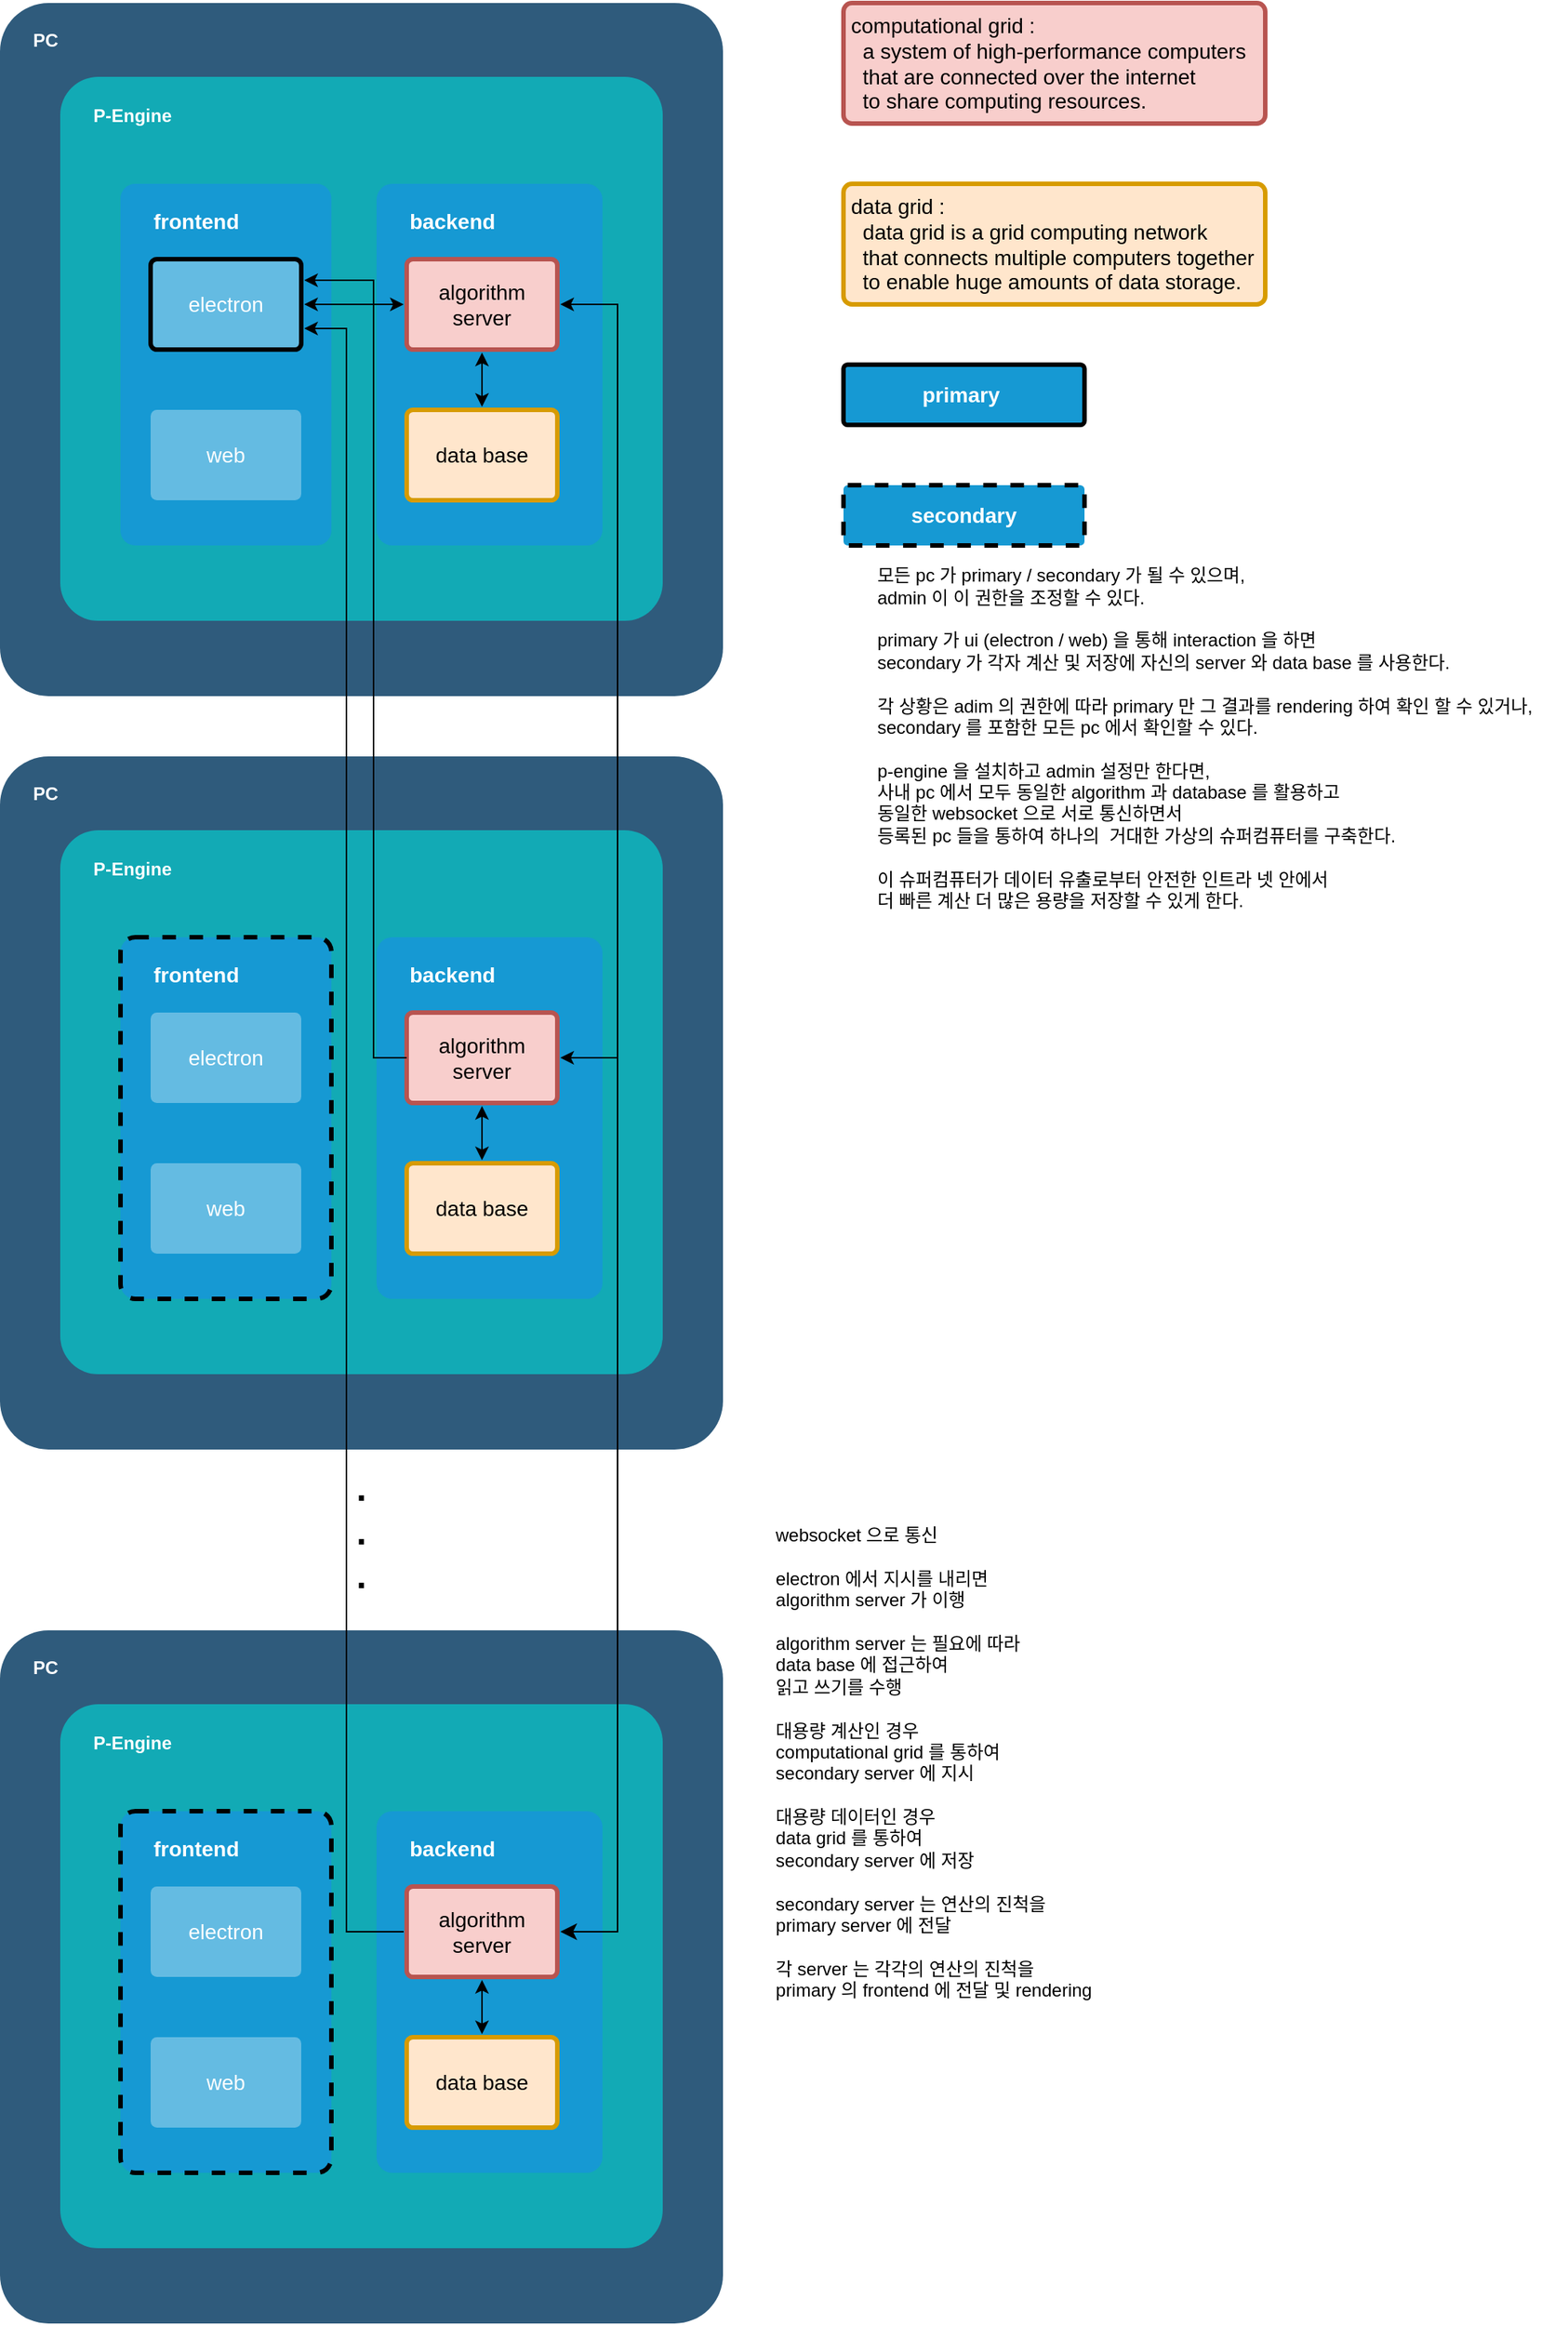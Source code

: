 <mxfile version="25.0.3">
  <diagram id="6a731a19-8d31-9384-78a2-239565b7b9f0" name="Page-1">
    <mxGraphModel dx="1185" dy="850" grid="1" gridSize="10" guides="1" tooltips="1" connect="1" arrows="1" fold="1" page="1" pageScale="1" pageWidth="1169" pageHeight="827" background="none" math="0" shadow="0">
      <root>
        <mxCell id="0" />
        <mxCell id="1" parent="0" />
        <mxCell id="1749" value="" style="rounded=1;whiteSpace=wrap;html=1;shadow=0;labelBackgroundColor=none;strokeColor=none;strokeWidth=3;fillColor=#2F5B7C;fontFamily=Helvetica;fontSize=16;fontColor=#FFFFFF;align=center;fontStyle=1;spacing=5;arcSize=7;perimeterSpacing=2;" parent="1" vertex="1">
          <mxGeometry x="120" y="200" width="480" height="460" as="geometry" />
        </mxCell>
        <mxCell id="1771" value="" style="rounded=1;whiteSpace=wrap;html=1;shadow=0;labelBackgroundColor=none;strokeColor=none;strokeWidth=3;fillColor=#12aab5;fontFamily=Helvetica;fontSize=14;fontColor=#FFFFFF;align=center;spacing=5;fontStyle=1;arcSize=7;perimeterSpacing=2;" parent="1" vertex="1">
          <mxGeometry x="160" y="249" width="400" height="361" as="geometry" />
        </mxCell>
        <mxCell id="IyJlJNNr6SmxH8g6B71y-1779" value="&lt;b&gt;&lt;font color=&quot;#ffffff&quot;&gt;PC&lt;/font&gt;&lt;/b&gt;" style="text;html=1;align=left;verticalAlign=middle;whiteSpace=wrap;rounded=0;" vertex="1" parent="1">
          <mxGeometry x="140" y="210" width="60" height="30" as="geometry" />
        </mxCell>
        <mxCell id="IyJlJNNr6SmxH8g6B71y-1780" value="&lt;b&gt;&lt;font color=&quot;#ffffff&quot;&gt;P-Engine&lt;/font&gt;&lt;/b&gt;" style="text;html=1;align=left;verticalAlign=middle;whiteSpace=wrap;rounded=0;" vertex="1" parent="1">
          <mxGeometry x="180" y="260" width="60" height="30" as="geometry" />
        </mxCell>
        <mxCell id="1760" value="" style="rounded=1;whiteSpace=wrap;html=1;shadow=0;labelBackgroundColor=none;strokeColor=none;strokeWidth=3;fillColor=#1699d3;fontFamily=Helvetica;fontSize=14;fontColor=#FFFFFF;align=center;spacing=5;fontStyle=1;arcSize=7;perimeterSpacing=2;" parent="1" vertex="1">
          <mxGeometry x="370" y="320" width="150" height="240" as="geometry" />
        </mxCell>
        <mxCell id="IyJlJNNr6SmxH8g6B71y-1783" value="" style="rounded=1;whiteSpace=wrap;html=1;shadow=0;labelBackgroundColor=none;strokeColor=none;strokeWidth=3;fillColor=#1699d3;fontFamily=Helvetica;fontSize=14;fontColor=#FFFFFF;align=center;spacing=5;fontStyle=1;arcSize=7;perimeterSpacing=2;" vertex="1" parent="1">
          <mxGeometry x="200" y="320" width="140" height="240" as="geometry" />
        </mxCell>
        <mxCell id="IyJlJNNr6SmxH8g6B71y-1784" value="electron" style="rounded=1;whiteSpace=wrap;html=1;shadow=0;labelBackgroundColor=none;strokeColor=default;strokeWidth=3;fillColor=#64bbe2;fontFamily=Helvetica;fontSize=14;fontColor=#FFFFFF;align=center;spacing=5;arcSize=7;perimeterSpacing=2;" vertex="1" parent="1">
          <mxGeometry x="220" y="370" width="100" height="60" as="geometry" />
        </mxCell>
        <mxCell id="IyJlJNNr6SmxH8g6B71y-1785" value="web" style="rounded=1;whiteSpace=wrap;html=1;shadow=0;labelBackgroundColor=none;strokeColor=none;strokeWidth=3;fillColor=#64bbe2;fontFamily=Helvetica;fontSize=14;fontColor=#FFFFFF;align=center;spacing=5;arcSize=7;perimeterSpacing=2;" vertex="1" parent="1">
          <mxGeometry x="220" y="470" width="100" height="60" as="geometry" />
        </mxCell>
        <mxCell id="IyJlJNNr6SmxH8g6B71y-1786" value="&lt;span style=&quot;color: rgb(255, 255, 255); font-size: 14px; font-weight: 700; text-align: center;&quot;&gt;frontend&lt;/span&gt;" style="text;html=1;align=left;verticalAlign=middle;whiteSpace=wrap;rounded=0;" vertex="1" parent="1">
          <mxGeometry x="220" y="330" width="60" height="30" as="geometry" />
        </mxCell>
        <mxCell id="IyJlJNNr6SmxH8g6B71y-1787" value="&lt;span style=&quot;color: rgb(255, 255, 255); font-size: 14px; font-weight: 700; text-align: center;&quot;&gt;backend&lt;/span&gt;" style="text;html=1;align=left;verticalAlign=middle;whiteSpace=wrap;rounded=0;" vertex="1" parent="1">
          <mxGeometry x="390" y="330" width="60" height="30" as="geometry" />
        </mxCell>
        <mxCell id="1763" value="algorithm server" style="rounded=1;whiteSpace=wrap;html=1;shadow=0;labelBackgroundColor=none;strokeColor=#b85450;strokeWidth=3;fillColor=#f8cecc;fontFamily=Helvetica;fontSize=14;align=center;spacing=5;arcSize=7;perimeterSpacing=2;" parent="1" vertex="1">
          <mxGeometry x="390" y="370" width="100" height="60" as="geometry" />
        </mxCell>
        <mxCell id="1762" value="data base" style="rounded=1;whiteSpace=wrap;html=1;shadow=0;labelBackgroundColor=none;strokeColor=#d79b00;strokeWidth=3;fillColor=#ffe6cc;fontFamily=Helvetica;fontSize=14;align=center;spacing=5;arcSize=7;perimeterSpacing=2;" parent="1" vertex="1">
          <mxGeometry x="390" y="470" width="100" height="60" as="geometry" />
        </mxCell>
        <mxCell id="IyJlJNNr6SmxH8g6B71y-1788" value="" style="rounded=1;whiteSpace=wrap;html=1;shadow=0;labelBackgroundColor=none;strokeColor=none;strokeWidth=3;fillColor=#2F5B7C;fontFamily=Helvetica;fontSize=16;fontColor=#FFFFFF;align=center;fontStyle=1;spacing=5;arcSize=7;perimeterSpacing=2;" vertex="1" parent="1">
          <mxGeometry x="120" y="700" width="480" height="460" as="geometry" />
        </mxCell>
        <mxCell id="IyJlJNNr6SmxH8g6B71y-1789" value="" style="rounded=1;whiteSpace=wrap;html=1;shadow=0;labelBackgroundColor=none;strokeColor=none;strokeWidth=3;fillColor=#12aab5;fontFamily=Helvetica;fontSize=14;fontColor=#FFFFFF;align=center;spacing=5;fontStyle=1;arcSize=7;perimeterSpacing=2;" vertex="1" parent="1">
          <mxGeometry x="160" y="749" width="400" height="361" as="geometry" />
        </mxCell>
        <mxCell id="IyJlJNNr6SmxH8g6B71y-1790" value="&lt;b&gt;&lt;font color=&quot;#ffffff&quot;&gt;PC&lt;/font&gt;&lt;/b&gt;" style="text;html=1;align=left;verticalAlign=middle;whiteSpace=wrap;rounded=0;" vertex="1" parent="1">
          <mxGeometry x="140" y="710" width="60" height="30" as="geometry" />
        </mxCell>
        <mxCell id="IyJlJNNr6SmxH8g6B71y-1791" value="&lt;b&gt;&lt;font color=&quot;#ffffff&quot;&gt;P-Engine&lt;/font&gt;&lt;/b&gt;" style="text;html=1;align=left;verticalAlign=middle;whiteSpace=wrap;rounded=0;" vertex="1" parent="1">
          <mxGeometry x="180" y="760" width="60" height="30" as="geometry" />
        </mxCell>
        <mxCell id="IyJlJNNr6SmxH8g6B71y-1792" value="" style="rounded=1;whiteSpace=wrap;html=1;shadow=0;labelBackgroundColor=none;strokeColor=none;strokeWidth=3;fillColor=#1699d3;fontFamily=Helvetica;fontSize=14;fontColor=#FFFFFF;align=center;spacing=5;fontStyle=1;arcSize=7;perimeterSpacing=2;" vertex="1" parent="1">
          <mxGeometry x="370" y="820" width="150" height="240" as="geometry" />
        </mxCell>
        <mxCell id="IyJlJNNr6SmxH8g6B71y-1793" value="" style="rounded=1;whiteSpace=wrap;html=1;shadow=0;labelBackgroundColor=none;strokeColor=default;strokeWidth=3;fillColor=#1699d3;fontFamily=Helvetica;fontSize=14;fontColor=#FFFFFF;align=center;spacing=5;fontStyle=1;arcSize=7;perimeterSpacing=2;dashed=1;" vertex="1" parent="1">
          <mxGeometry x="200" y="820" width="140" height="240" as="geometry" />
        </mxCell>
        <mxCell id="IyJlJNNr6SmxH8g6B71y-1794" value="electron" style="rounded=1;whiteSpace=wrap;html=1;shadow=0;labelBackgroundColor=none;strokeColor=none;strokeWidth=3;fillColor=#64bbe2;fontFamily=Helvetica;fontSize=14;fontColor=#FFFFFF;align=center;spacing=5;arcSize=7;perimeterSpacing=2;" vertex="1" parent="1">
          <mxGeometry x="220" y="870" width="100" height="60" as="geometry" />
        </mxCell>
        <mxCell id="IyJlJNNr6SmxH8g6B71y-1795" value="web" style="rounded=1;whiteSpace=wrap;html=1;shadow=0;labelBackgroundColor=none;strokeColor=none;strokeWidth=3;fillColor=#64bbe2;fontFamily=Helvetica;fontSize=14;fontColor=#FFFFFF;align=center;spacing=5;arcSize=7;perimeterSpacing=2;" vertex="1" parent="1">
          <mxGeometry x="220" y="970" width="100" height="60" as="geometry" />
        </mxCell>
        <mxCell id="IyJlJNNr6SmxH8g6B71y-1796" value="&lt;span style=&quot;color: rgb(255, 255, 255); font-size: 14px; font-weight: 700; text-align: center;&quot;&gt;frontend&lt;/span&gt;" style="text;html=1;align=left;verticalAlign=middle;whiteSpace=wrap;rounded=0;" vertex="1" parent="1">
          <mxGeometry x="220" y="830" width="60" height="30" as="geometry" />
        </mxCell>
        <mxCell id="IyJlJNNr6SmxH8g6B71y-1797" value="&lt;span style=&quot;color: rgb(255, 255, 255); font-size: 14px; font-weight: 700; text-align: center;&quot;&gt;backend&lt;/span&gt;" style="text;html=1;align=left;verticalAlign=middle;whiteSpace=wrap;rounded=0;" vertex="1" parent="1">
          <mxGeometry x="390" y="830" width="60" height="30" as="geometry" />
        </mxCell>
        <mxCell id="IyJlJNNr6SmxH8g6B71y-1840" value="" style="edgeStyle=orthogonalEdgeStyle;rounded=0;orthogonalLoop=1;jettySize=auto;html=1;startArrow=classic;startFill=1;" edge="1" parent="1" source="IyJlJNNr6SmxH8g6B71y-1798" target="IyJlJNNr6SmxH8g6B71y-1799">
          <mxGeometry relative="1" as="geometry" />
        </mxCell>
        <mxCell id="IyJlJNNr6SmxH8g6B71y-1798" value="algorithm server" style="rounded=1;whiteSpace=wrap;html=1;shadow=0;labelBackgroundColor=none;strokeColor=#b85450;strokeWidth=3;fillColor=#f8cecc;fontFamily=Helvetica;fontSize=14;align=center;spacing=5;arcSize=7;perimeterSpacing=2;" vertex="1" parent="1">
          <mxGeometry x="390" y="870" width="100" height="60" as="geometry" />
        </mxCell>
        <mxCell id="IyJlJNNr6SmxH8g6B71y-1799" value="data base" style="rounded=1;whiteSpace=wrap;html=1;shadow=0;labelBackgroundColor=none;strokeColor=#d79b00;strokeWidth=3;fillColor=#ffe6cc;fontFamily=Helvetica;fontSize=14;align=center;spacing=5;arcSize=7;perimeterSpacing=2;" vertex="1" parent="1">
          <mxGeometry x="390" y="970" width="100" height="60" as="geometry" />
        </mxCell>
        <mxCell id="IyJlJNNr6SmxH8g6B71y-1812" value="" style="rounded=1;whiteSpace=wrap;html=1;shadow=0;labelBackgroundColor=none;strokeColor=none;strokeWidth=3;fillColor=#2F5B7C;fontFamily=Helvetica;fontSize=16;fontColor=#FFFFFF;align=center;fontStyle=1;spacing=5;arcSize=7;perimeterSpacing=2;" vertex="1" parent="1">
          <mxGeometry x="120" y="1280" width="480" height="460" as="geometry" />
        </mxCell>
        <mxCell id="IyJlJNNr6SmxH8g6B71y-1813" value="" style="rounded=1;whiteSpace=wrap;html=1;shadow=0;labelBackgroundColor=none;strokeColor=none;strokeWidth=3;fillColor=#12aab5;fontFamily=Helvetica;fontSize=14;fontColor=#FFFFFF;align=center;spacing=5;fontStyle=1;arcSize=7;perimeterSpacing=2;" vertex="1" parent="1">
          <mxGeometry x="160" y="1329" width="400" height="361" as="geometry" />
        </mxCell>
        <mxCell id="IyJlJNNr6SmxH8g6B71y-1814" value="&lt;b&gt;&lt;font color=&quot;#ffffff&quot;&gt;PC&lt;/font&gt;&lt;/b&gt;" style="text;html=1;align=left;verticalAlign=middle;whiteSpace=wrap;rounded=0;" vertex="1" parent="1">
          <mxGeometry x="140" y="1290" width="60" height="30" as="geometry" />
        </mxCell>
        <mxCell id="IyJlJNNr6SmxH8g6B71y-1815" value="&lt;b&gt;&lt;font color=&quot;#ffffff&quot;&gt;P-Engine&lt;/font&gt;&lt;/b&gt;" style="text;html=1;align=left;verticalAlign=middle;whiteSpace=wrap;rounded=0;" vertex="1" parent="1">
          <mxGeometry x="180" y="1340" width="60" height="30" as="geometry" />
        </mxCell>
        <mxCell id="IyJlJNNr6SmxH8g6B71y-1816" value="" style="rounded=1;whiteSpace=wrap;html=1;shadow=0;labelBackgroundColor=none;strokeColor=none;strokeWidth=3;fillColor=#1699d3;fontFamily=Helvetica;fontSize=14;fontColor=#FFFFFF;align=center;spacing=5;fontStyle=1;arcSize=7;perimeterSpacing=2;" vertex="1" parent="1">
          <mxGeometry x="370" y="1400" width="150" height="240" as="geometry" />
        </mxCell>
        <mxCell id="IyJlJNNr6SmxH8g6B71y-1817" value="" style="rounded=1;whiteSpace=wrap;html=1;shadow=0;labelBackgroundColor=none;strokeColor=default;strokeWidth=3;fillColor=#1699d3;fontFamily=Helvetica;fontSize=14;fontColor=#FFFFFF;align=center;spacing=5;fontStyle=1;arcSize=7;perimeterSpacing=2;dashed=1;" vertex="1" parent="1">
          <mxGeometry x="200" y="1400" width="140" height="240" as="geometry" />
        </mxCell>
        <mxCell id="IyJlJNNr6SmxH8g6B71y-1818" value="electron" style="rounded=1;whiteSpace=wrap;html=1;shadow=0;labelBackgroundColor=none;strokeColor=none;strokeWidth=3;fillColor=#64bbe2;fontFamily=Helvetica;fontSize=14;fontColor=#FFFFFF;align=center;spacing=5;arcSize=7;perimeterSpacing=2;" vertex="1" parent="1">
          <mxGeometry x="220" y="1450" width="100" height="60" as="geometry" />
        </mxCell>
        <mxCell id="IyJlJNNr6SmxH8g6B71y-1819" value="web" style="rounded=1;whiteSpace=wrap;html=1;shadow=0;labelBackgroundColor=none;strokeColor=none;strokeWidth=3;fillColor=#64bbe2;fontFamily=Helvetica;fontSize=14;fontColor=#FFFFFF;align=center;spacing=5;arcSize=7;perimeterSpacing=2;" vertex="1" parent="1">
          <mxGeometry x="220" y="1550" width="100" height="60" as="geometry" />
        </mxCell>
        <mxCell id="IyJlJNNr6SmxH8g6B71y-1820" value="&lt;span style=&quot;color: rgb(255, 255, 255); font-size: 14px; font-weight: 700; text-align: center;&quot;&gt;frontend&lt;/span&gt;" style="text;html=1;align=left;verticalAlign=middle;whiteSpace=wrap;rounded=0;" vertex="1" parent="1">
          <mxGeometry x="220" y="1410" width="60" height="30" as="geometry" />
        </mxCell>
        <mxCell id="IyJlJNNr6SmxH8g6B71y-1821" value="&lt;span style=&quot;color: rgb(255, 255, 255); font-size: 14px; font-weight: 700; text-align: center;&quot;&gt;backend&lt;/span&gt;" style="text;html=1;align=left;verticalAlign=middle;whiteSpace=wrap;rounded=0;" vertex="1" parent="1">
          <mxGeometry x="390" y="1410" width="60" height="30" as="geometry" />
        </mxCell>
        <mxCell id="IyJlJNNr6SmxH8g6B71y-1841" value="" style="edgeStyle=orthogonalEdgeStyle;rounded=0;orthogonalLoop=1;jettySize=auto;html=1;startArrow=classic;startFill=1;" edge="1" parent="1" source="IyJlJNNr6SmxH8g6B71y-1822" target="IyJlJNNr6SmxH8g6B71y-1823">
          <mxGeometry relative="1" as="geometry" />
        </mxCell>
        <mxCell id="IyJlJNNr6SmxH8g6B71y-1844" style="edgeStyle=orthogonalEdgeStyle;rounded=0;orthogonalLoop=1;jettySize=auto;html=1;exitX=0;exitY=0.5;exitDx=0;exitDy=0;entryX=1;entryY=0.75;entryDx=0;entryDy=0;" edge="1" parent="1" source="IyJlJNNr6SmxH8g6B71y-1822" target="IyJlJNNr6SmxH8g6B71y-1784">
          <mxGeometry relative="1" as="geometry">
            <Array as="points">
              <mxPoint x="350" y="1480" />
              <mxPoint x="350" y="416" />
            </Array>
          </mxGeometry>
        </mxCell>
        <mxCell id="IyJlJNNr6SmxH8g6B71y-1822" value="algorithm server" style="rounded=1;whiteSpace=wrap;html=1;shadow=0;labelBackgroundColor=none;strokeColor=#b85450;strokeWidth=3;fillColor=#f8cecc;fontFamily=Helvetica;fontSize=14;align=center;spacing=5;arcSize=7;perimeterSpacing=2;" vertex="1" parent="1">
          <mxGeometry x="390" y="1450" width="100" height="60" as="geometry" />
        </mxCell>
        <mxCell id="IyJlJNNr6SmxH8g6B71y-1823" value="data base" style="rounded=1;whiteSpace=wrap;html=1;shadow=0;labelBackgroundColor=none;strokeColor=#d79b00;strokeWidth=3;fillColor=#ffe6cc;fontFamily=Helvetica;fontSize=14;align=center;spacing=5;arcSize=7;perimeterSpacing=2;" vertex="1" parent="1">
          <mxGeometry x="390" y="1550" width="100" height="60" as="geometry" />
        </mxCell>
        <mxCell id="IyJlJNNr6SmxH8g6B71y-1824" value="&lt;b&gt;.&lt;/b&gt;&lt;div&gt;&lt;b&gt;.&lt;/b&gt;&lt;/div&gt;&lt;div&gt;&lt;b&gt;.&lt;/b&gt;&lt;/div&gt;" style="text;html=1;align=center;verticalAlign=middle;whiteSpace=wrap;rounded=0;fontSize=24;" vertex="1" parent="1">
          <mxGeometry x="330" y="1180" width="60" height="70" as="geometry" />
        </mxCell>
        <mxCell id="IyJlJNNr6SmxH8g6B71y-1826" value="computational grid : &lt;br&gt;&amp;nbsp; a system of high-performance computers &lt;br&gt;&amp;nbsp; that are connected over the internet &lt;br&gt;&amp;nbsp; to share computing resources." style="rounded=1;whiteSpace=wrap;html=1;shadow=0;labelBackgroundColor=none;strokeColor=#b85450;strokeWidth=3;fillColor=#f8cecc;fontFamily=Helvetica;fontSize=14;align=left;spacing=5;arcSize=7;perimeterSpacing=2;" vertex="1" parent="1">
          <mxGeometry x="680" y="200" width="280" height="80" as="geometry" />
        </mxCell>
        <mxCell id="IyJlJNNr6SmxH8g6B71y-1827" value="data grid : &lt;br&gt;&amp;nbsp; data grid is a grid computing network &lt;br&gt;&amp;nbsp; that connects multiple computers together&amp;nbsp; &amp;nbsp; to enable huge amounts of data storage." style="rounded=1;whiteSpace=wrap;html=1;shadow=0;labelBackgroundColor=none;strokeColor=#d79b00;strokeWidth=3;fillColor=#ffe6cc;fontFamily=Helvetica;fontSize=14;align=left;spacing=5;arcSize=7;perimeterSpacing=2;" vertex="1" parent="1">
          <mxGeometry x="680" y="320" width="280" height="80" as="geometry" />
        </mxCell>
        <mxCell id="IyJlJNNr6SmxH8g6B71y-1828" value="primary&amp;nbsp;" style="rounded=1;whiteSpace=wrap;html=1;shadow=0;labelBackgroundColor=none;strokeColor=default;strokeWidth=3;fillColor=#1699d3;fontFamily=Helvetica;fontSize=14;fontColor=#FFFFFF;align=center;spacing=5;fontStyle=1;arcSize=7;perimeterSpacing=2;" vertex="1" parent="1">
          <mxGeometry x="680" y="440" width="160" height="40" as="geometry" />
        </mxCell>
        <mxCell id="IyJlJNNr6SmxH8g6B71y-1829" value="secondary" style="rounded=1;whiteSpace=wrap;html=1;shadow=0;labelBackgroundColor=none;strokeColor=default;strokeWidth=3;fillColor=#1699d3;fontFamily=Helvetica;fontSize=14;fontColor=#FFFFFF;align=center;spacing=5;fontStyle=1;arcSize=7;perimeterSpacing=2;dashed=1;" vertex="1" parent="1">
          <mxGeometry x="680" y="520" width="160" height="40" as="geometry" />
        </mxCell>
        <mxCell id="IyJlJNNr6SmxH8g6B71y-1831" value="&lt;div style=&quot;text-align: left;&quot;&gt;&lt;span style=&quot;background-color: initial;&quot;&gt;모든 pc 가 primary / secondary 가 될 수 있으며,&amp;nbsp;&lt;/span&gt;&lt;/div&gt;&lt;div style=&quot;text-align: left;&quot;&gt;&lt;span style=&quot;background-color: initial;&quot;&gt;admin 이 이 권한을 조정할 수 있다.&lt;/span&gt;&lt;/div&gt;&lt;div style=&quot;text-align: left;&quot;&gt;&lt;span style=&quot;background-color: initial;&quot;&gt;&lt;br&gt;&lt;/span&gt;&lt;/div&gt;&lt;div style=&quot;text-align: left;&quot;&gt;&lt;span style=&quot;background-color: initial;&quot;&gt;primary 가 ui (electron / web) 을 통해 interaction 을 하면&lt;br&gt;secondary 가 각자 계산 및 저장에 자신의 server 와 data base 를 사용한다.&amp;nbsp;&lt;/span&gt;&lt;/div&gt;&lt;div style=&quot;text-align: left;&quot;&gt;&lt;span style=&quot;background-color: initial;&quot;&gt;&lt;br&gt;&lt;/span&gt;&lt;/div&gt;&lt;div style=&quot;text-align: left;&quot;&gt;&lt;span style=&quot;background-color: initial;&quot;&gt;각 상황은 adim 의 권한에 따라 primary 만 그 결과를 rendering 하여 확인 할 수 있거나,&lt;br&gt;secondary 를 포함한 모든 pc 에서 확인할 수 있다.&lt;/span&gt;&lt;/div&gt;&lt;div style=&quot;text-align: left;&quot;&gt;&lt;span style=&quot;background-color: initial;&quot;&gt;&lt;br&gt;&lt;/span&gt;&lt;/div&gt;&lt;div style=&quot;text-align: left;&quot;&gt;&lt;span style=&quot;background-color: initial;&quot;&gt;p-engine 을 설치하고 admin 설정만 한다면,&lt;br&gt;사내 pc 에서 모두 동일한 algorithm 과 database 를 활용하고&lt;br&gt;동일한 websocket 으로 서로 통신하면서&lt;/span&gt;&lt;/div&gt;&lt;div style=&quot;text-align: left;&quot;&gt;&lt;span style=&quot;background-color: initial;&quot;&gt;등록된 pc 들을 통하여 하나의&amp;nbsp; 거대한 가상의 슈퍼컴퓨터를 구축한다.&lt;/span&gt;&lt;/div&gt;&lt;div style=&quot;text-align: left;&quot;&gt;&lt;span style=&quot;background-color: initial;&quot;&gt;&lt;br&gt;&lt;/span&gt;&lt;/div&gt;&lt;div style=&quot;text-align: left;&quot;&gt;&lt;span style=&quot;background-color: initial;&quot;&gt;이 슈퍼컴퓨터가 데이터 유출로부터 안전한 인트라 넷 안에서&lt;br&gt;더 빠른 계산 더 많은 용량을 저장할 수 있게 한다.&lt;/span&gt;&lt;/div&gt;&lt;div style=&quot;text-align: left;&quot;&gt;&lt;span style=&quot;background-color: initial;&quot;&gt;&lt;br&gt;&lt;/span&gt;&lt;/div&gt;" style="text;html=1;align=center;verticalAlign=middle;whiteSpace=wrap;rounded=0;" vertex="1" parent="1">
          <mxGeometry x="680" y="570" width="480" height="250" as="geometry" />
        </mxCell>
        <mxCell id="IyJlJNNr6SmxH8g6B71y-1833" value="" style="endArrow=classic;html=1;rounded=0;entryX=0;entryY=0.5;entryDx=0;entryDy=0;exitX=1;exitY=0.5;exitDx=0;exitDy=0;startArrow=classic;startFill=1;" edge="1" parent="1" source="IyJlJNNr6SmxH8g6B71y-1784" target="1763">
          <mxGeometry width="50" height="50" relative="1" as="geometry">
            <mxPoint x="342" y="379" as="sourcePoint" />
            <mxPoint x="420" y="520" as="targetPoint" />
          </mxGeometry>
        </mxCell>
        <mxCell id="IyJlJNNr6SmxH8g6B71y-1834" value="" style="endArrow=classic;html=1;rounded=0;exitX=0.5;exitY=1;exitDx=0;exitDy=0;startArrow=classic;startFill=1;" edge="1" parent="1" source="1763" target="1762">
          <mxGeometry width="50" height="50" relative="1" as="geometry">
            <mxPoint x="332" y="410" as="sourcePoint" />
            <mxPoint x="398" y="410" as="targetPoint" />
          </mxGeometry>
        </mxCell>
        <mxCell id="IyJlJNNr6SmxH8g6B71y-1836" style="edgeStyle=orthogonalEdgeStyle;rounded=0;orthogonalLoop=1;jettySize=auto;html=1;exitX=1;exitY=0.5;exitDx=0;exitDy=0;entryX=1;entryY=0.5;entryDx=0;entryDy=0;startArrow=classic;startFill=1;" edge="1" parent="1" source="1763" target="IyJlJNNr6SmxH8g6B71y-1798">
          <mxGeometry relative="1" as="geometry">
            <Array as="points">
              <mxPoint x="530" y="400" />
              <mxPoint x="530" y="900" />
            </Array>
          </mxGeometry>
        </mxCell>
        <mxCell id="IyJlJNNr6SmxH8g6B71y-1842" value="" style="edgeStyle=elbowEdgeStyle;elbow=horizontal;endArrow=classic;html=1;curved=0;rounded=0;endSize=8;startSize=8;entryX=1;entryY=0.5;entryDx=0;entryDy=0;" edge="1" parent="1" target="IyJlJNNr6SmxH8g6B71y-1822">
          <mxGeometry width="50" height="50" relative="1" as="geometry">
            <mxPoint x="530" y="900" as="sourcePoint" />
            <mxPoint x="620" y="1260" as="targetPoint" />
            <Array as="points">
              <mxPoint x="530" y="1190" />
            </Array>
          </mxGeometry>
        </mxCell>
        <mxCell id="IyJlJNNr6SmxH8g6B71y-1843" value="&lt;div style=&quot;&quot;&gt;&lt;div style=&quot;text-align: left;&quot;&gt;&lt;span style=&quot;background-color: initial;&quot;&gt;websocket 으로 통신&lt;/span&gt;&lt;/div&gt;&lt;div style=&quot;text-align: left;&quot;&gt;&lt;br&gt;&lt;/div&gt;&lt;/div&gt;&lt;div style=&quot;text-align: left;&quot;&gt;electron 에서 지시를 내리면&lt;/div&gt;&lt;div style=&quot;text-align: left;&quot;&gt;algorithm server 가 이행&lt;/div&gt;&lt;div style=&quot;text-align: left;&quot;&gt;&lt;br&gt;&lt;/div&gt;&lt;div style=&quot;text-align: left;&quot;&gt;algorithm server 는 필요에 따라&lt;/div&gt;&lt;div style=&quot;text-align: left;&quot;&gt;data base 에 접근하여&lt;/div&gt;&lt;div style=&quot;text-align: left;&quot;&gt;읽고 쓰기를 수행&lt;/div&gt;&lt;div style=&quot;text-align: left;&quot;&gt;&lt;br&gt;&lt;/div&gt;&lt;div style=&quot;text-align: left;&quot;&gt;대용량 계산인 경우&lt;/div&gt;&lt;div style=&quot;text-align: left;&quot;&gt;computational grid 를 통하여&lt;/div&gt;&lt;div style=&quot;text-align: left;&quot;&gt;secondary server 에 지시&lt;/div&gt;&lt;div style=&quot;text-align: left;&quot;&gt;&lt;br&gt;&lt;/div&gt;&lt;div style=&quot;text-align: left;&quot;&gt;대용량 데이터인 경우&lt;/div&gt;&lt;div style=&quot;text-align: left;&quot;&gt;data grid 를 통하여&lt;/div&gt;&lt;div style=&quot;text-align: left;&quot;&gt;secondary server 에 저장&lt;/div&gt;&lt;div style=&quot;text-align: left;&quot;&gt;&lt;br&gt;&lt;/div&gt;&lt;div style=&quot;text-align: left;&quot;&gt;secondary server 는 연산의 진척을&lt;/div&gt;&lt;div style=&quot;text-align: left;&quot;&gt;primary server 에 전달&lt;/div&gt;&lt;div style=&quot;text-align: left;&quot;&gt;&lt;br&gt;&lt;/div&gt;&lt;div style=&quot;text-align: left;&quot;&gt;각 server 는&amp;nbsp;&lt;span style=&quot;background-color: initial;&quot;&gt;각각의 연산의 진척을&lt;/span&gt;&lt;/div&gt;&lt;div style=&quot;text-align: left;&quot;&gt;primary 의 frontend 에 전달 및 rendering&lt;/div&gt;&lt;div style=&quot;text-align: left;&quot;&gt;&lt;span style=&quot;background-color: initial;&quot;&gt;&lt;br&gt;&lt;/span&gt;&lt;/div&gt;" style="text;html=1;align=center;verticalAlign=middle;whiteSpace=wrap;rounded=0;" vertex="1" parent="1">
          <mxGeometry x="620" y="1090" width="240" height="570" as="geometry" />
        </mxCell>
        <mxCell id="IyJlJNNr6SmxH8g6B71y-1845" style="edgeStyle=orthogonalEdgeStyle;rounded=0;orthogonalLoop=1;jettySize=auto;html=1;entryX=1;entryY=0.25;entryDx=0;entryDy=0;" edge="1" parent="1" target="IyJlJNNr6SmxH8g6B71y-1784">
          <mxGeometry relative="1" as="geometry">
            <mxPoint x="390" y="900" as="sourcePoint" />
            <mxPoint x="340" y="-160" as="targetPoint" />
            <Array as="points">
              <mxPoint x="368" y="900" />
              <mxPoint x="368" y="384" />
            </Array>
          </mxGeometry>
        </mxCell>
      </root>
    </mxGraphModel>
  </diagram>
</mxfile>
